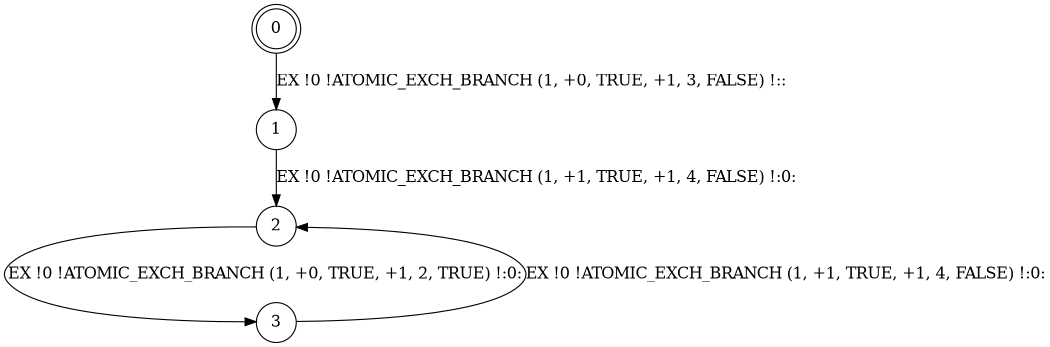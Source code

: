digraph BCG {
size = "7, 10.5";
center = TRUE;
node [shape = circle];
0 [peripheries = 2];
0 -> 1 [label = "EX !0 !ATOMIC_EXCH_BRANCH (1, +0, TRUE, +1, 3, FALSE) !::"];
1 -> 2 [label = "EX !0 !ATOMIC_EXCH_BRANCH (1, +1, TRUE, +1, 4, FALSE) !:0:"];
2 -> 3 [label = "EX !0 !ATOMIC_EXCH_BRANCH (1, +0, TRUE, +1, 2, TRUE) !:0:"];
3 -> 2 [label = "EX !0 !ATOMIC_EXCH_BRANCH (1, +1, TRUE, +1, 4, FALSE) !:0:"];
}
